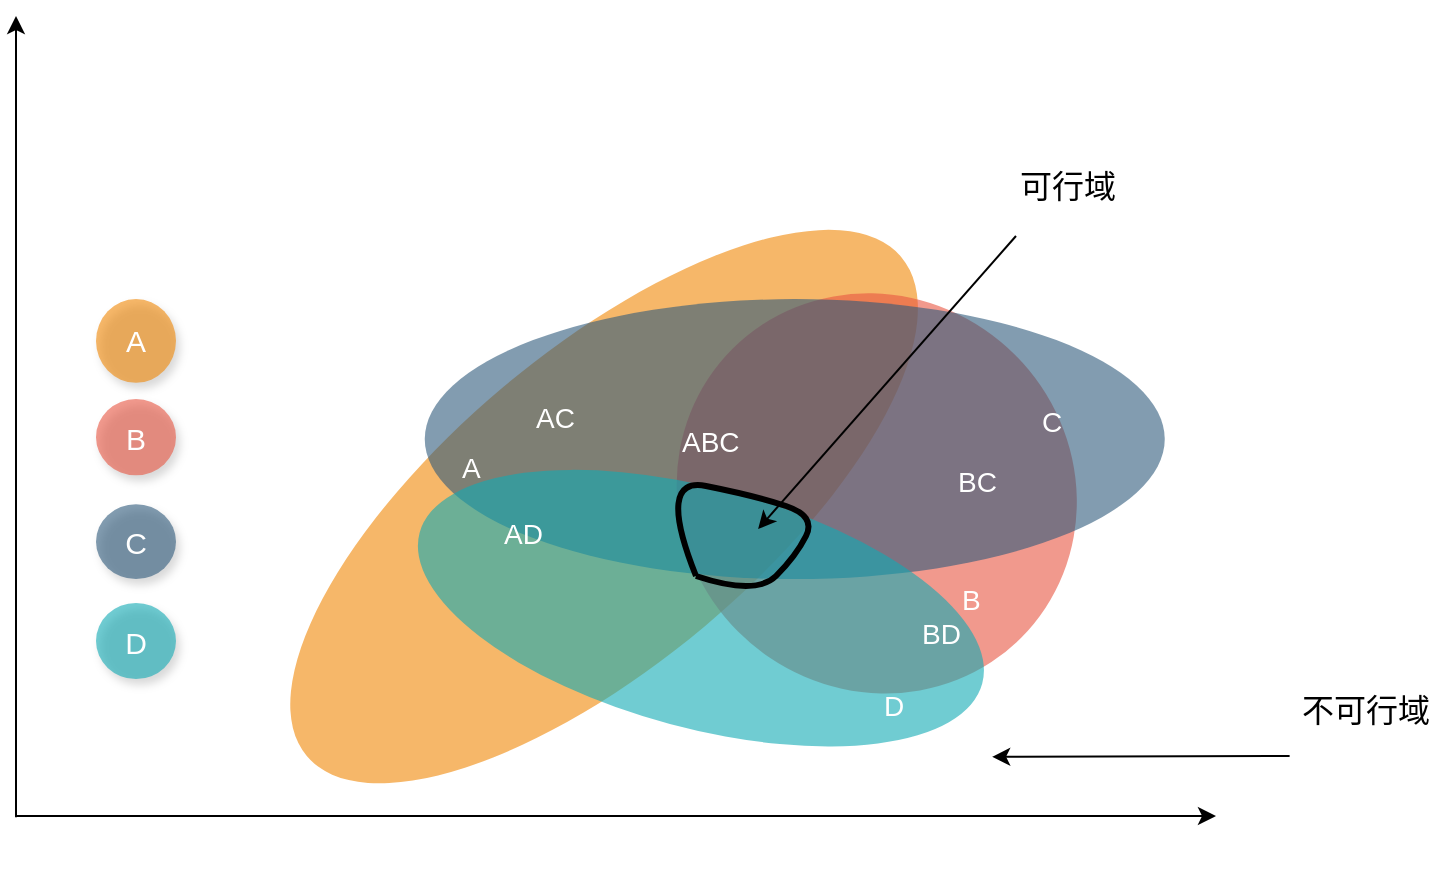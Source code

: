 <mxfile version="20.0.1" type="github">
  <diagram id="3228e29e-7158-1315-38df-8450db1d8a1d" name="Page-1">
    <mxGraphModel dx="1024" dy="633" grid="1" gridSize="10" guides="1" tooltips="1" connect="1" arrows="1" fold="1" page="1" pageScale="1" pageWidth="1169" pageHeight="827" background="none" math="0" shadow="0">
      <root>
        <mxCell id="0" />
        <mxCell id="1" parent="0" />
        <mxCell id="21541" value="" style="ellipse;whiteSpace=wrap;rotation=-40;fillColor=#F08705;opacity=60;strokeColor=none;html=1;" parent="1" vertex="1">
          <mxGeometry x="380.001" y="287.113" width="388.081" height="156.376" as="geometry" />
        </mxCell>
        <mxCell id="21542" value="" style="ellipse;whiteSpace=wrap;rotation=135;fillColor=#E85642;opacity=60;strokeColor=none;html=1;" parent="1" vertex="1">
          <mxGeometry x="612.463" y="256.562" width="195.802" height="204.28" as="geometry" />
        </mxCell>
        <mxCell id="21543" value="" style="ellipse;whiteSpace=wrap;fillColor=#2F5B7C;opacity=60;strokeColor=none;html=1;" parent="1" vertex="1">
          <mxGeometry x="484.38" y="261.557" width="370" height="140" as="geometry" />
        </mxCell>
        <mxCell id="21544" value="" style="ellipse;whiteSpace=wrap;fillColor=#12AAB5;opacity=60;strokeColor=none;rotation=15;html=1;" parent="1" vertex="1">
          <mxGeometry x="476.838" y="356.063" width="291.24" height="120" as="geometry" />
        </mxCell>
        <mxCell id="21546" value="A" style="text;spacingTop=-5;fontStyle=0;fontSize=14;html=1;fontColor=#FFFFFF;" parent="1" vertex="1">
          <mxGeometry x="501.38" y="336.058" width="30" height="20" as="geometry" />
        </mxCell>
        <mxCell id="21547" value="B" style="text;spacingTop=-5;fontStyle=0;fontSize=14;html=1;fontColor=#FFFFFF;" parent="1" vertex="1">
          <mxGeometry x="750.5" y="401.56" width="30" height="20" as="geometry" />
        </mxCell>
        <mxCell id="21548" value="C" style="text;spacingTop=-5;fontStyle=0;fontSize=14;html=1;fontColor=#FFFFFF;" parent="1" vertex="1">
          <mxGeometry x="791.265" y="312.748" width="30" height="20" as="geometry" />
        </mxCell>
        <mxCell id="21549" value="D" style="text;spacingTop=-5;fontStyle=0;fontSize=14;html=1;fontColor=#FFFFFF;" parent="1" vertex="1">
          <mxGeometry x="712.06" y="454.977" width="30" height="20" as="geometry" />
        </mxCell>
        <mxCell id="21551" value="AC" style="text;spacingTop=-5;fontStyle=0;fontSize=14;html=1;fontColor=#FFFFFF;" parent="1" vertex="1">
          <mxGeometry x="537.778" y="310.84" width="30" height="20" as="geometry" />
        </mxCell>
        <mxCell id="21552" value="BC" style="text;spacingTop=-5;fontStyle=0;fontSize=14;html=1;fontColor=#FFFFFF;" parent="1" vertex="1">
          <mxGeometry x="748.5" y="342.748" width="30" height="20" as="geometry" />
        </mxCell>
        <mxCell id="21553" value="ABC" style="text;spacingTop=-5;fontStyle=0;fontSize=14;html=1;fontColor=#FFFFFF;" parent="1" vertex="1">
          <mxGeometry x="611.38" y="322.748" width="30" height="20" as="geometry" />
        </mxCell>
        <mxCell id="21556" value="BD" style="text;spacingTop=-5;fontStyle=0;fontSize=14;html=1;fontColor=#FFFFFF;" parent="1" vertex="1">
          <mxGeometry x="731.044" y="419.152" width="30" height="20" as="geometry" />
        </mxCell>
        <mxCell id="21558" value="AD" style="text;spacingTop=-5;fontStyle=0;fontSize=14;html=1;fontColor=#FFFFFF;" parent="1" vertex="1">
          <mxGeometry x="522.061" y="369.209" width="30" height="20" as="geometry" />
        </mxCell>
        <mxCell id="21560" value="A" style="ellipse;whiteSpace=wrap;rotation=0;fillColor=#f08705;opacity=60;strokeColor=none;html=1;gradientColor=none;fontSize=15;fontColor=#FFFFFF;shadow=1;" parent="1" vertex="1">
          <mxGeometry x="320.0" y="261.555" width="40.0" height="41.869" as="geometry" />
        </mxCell>
        <mxCell id="21561" value="B" style="ellipse;whiteSpace=wrap;rotation=0;fillColor=#e85642;opacity=60;strokeColor=none;html=1;fontSize=15;fontColor=#FFFFFF;shadow=1;" parent="1" vertex="1">
          <mxGeometry x="320" y="311.555" width="40" height="38.092" as="geometry" />
        </mxCell>
        <mxCell id="21562" value="C" style="ellipse;whiteSpace=wrap;fillColor=#2f5b7c;opacity=60;strokeColor=none;html=1;fontSize=15;fontColor=#FFFFFF;shadow=1;" parent="1" vertex="1">
          <mxGeometry x="320" y="364.131" width="40" height="37.423" as="geometry" />
        </mxCell>
        <mxCell id="21563" value="D" style="ellipse;whiteSpace=wrap;fillColor=#12aab5;opacity=60;strokeColor=none;html=1;fontSize=15;fontColor=#FFFFFF;shadow=1;" parent="1" vertex="1">
          <mxGeometry x="320" y="413.462" width="40" height="38.092" as="geometry" />
        </mxCell>
        <mxCell id="7NP8okd-AqSySyYiOhPf-21567" value="" style="endArrow=classic;html=1;rounded=0;" edge="1" parent="1">
          <mxGeometry width="50" height="50" relative="1" as="geometry">
            <mxPoint x="280" y="520" as="sourcePoint" />
            <mxPoint x="880" y="520" as="targetPoint" />
          </mxGeometry>
        </mxCell>
        <mxCell id="7NP8okd-AqSySyYiOhPf-21568" value="" style="endArrow=classic;html=1;rounded=0;" edge="1" parent="1">
          <mxGeometry width="50" height="50" relative="1" as="geometry">
            <mxPoint x="280" y="520.67" as="sourcePoint" />
            <mxPoint x="280" y="120" as="targetPoint" />
          </mxGeometry>
        </mxCell>
        <mxCell id="7NP8okd-AqSySyYiOhPf-21571" value="" style="endArrow=classic;html=1;rounded=0;" edge="1" parent="1">
          <mxGeometry width="50" height="50" relative="1" as="geometry">
            <mxPoint x="780" y="230" as="sourcePoint" />
            <mxPoint x="651.04" y="376.56" as="targetPoint" />
          </mxGeometry>
        </mxCell>
        <mxCell id="7NP8okd-AqSySyYiOhPf-21576" value="" style="curved=1;endArrow=none;html=1;rounded=0;endFill=0;strokeWidth=3;" edge="1" parent="1">
          <mxGeometry width="50" height="50" relative="1" as="geometry">
            <mxPoint x="620" y="400" as="sourcePoint" />
            <mxPoint x="620" y="400" as="targetPoint" />
            <Array as="points">
              <mxPoint x="650" y="410" />
              <mxPoint x="670" y="390" />
              <mxPoint x="680" y="370" />
              <mxPoint x="650" y="360" />
              <mxPoint x="600" y="350" />
            </Array>
          </mxGeometry>
        </mxCell>
        <mxCell id="7NP8okd-AqSySyYiOhPf-21577" value="&lt;font style=&quot;font-size: 16px;&quot;&gt;可行域&lt;/font&gt;" style="text;html=1;strokeColor=none;fillColor=none;align=center;verticalAlign=middle;whiteSpace=wrap;rounded=0;shadow=1;" vertex="1" parent="1">
          <mxGeometry x="776.27" y="190" width="60" height="30" as="geometry" />
        </mxCell>
        <mxCell id="7NP8okd-AqSySyYiOhPf-21579" value="" style="endArrow=classic;html=1;rounded=0;" edge="1" parent="1">
          <mxGeometry width="50" height="50" relative="1" as="geometry">
            <mxPoint x="916.81" y="490" as="sourcePoint" />
            <mxPoint x="768.08" y="490.43" as="targetPoint" />
          </mxGeometry>
        </mxCell>
        <mxCell id="7NP8okd-AqSySyYiOhPf-21580" value="&lt;font style=&quot;font-size: 16px;&quot;&gt;不可行域&lt;/font&gt;" style="text;html=1;strokeColor=none;fillColor=none;align=center;verticalAlign=middle;whiteSpace=wrap;rounded=0;shadow=1;" vertex="1" parent="1">
          <mxGeometry x="920" y="451.55" width="70" height="30" as="geometry" />
        </mxCell>
      </root>
    </mxGraphModel>
  </diagram>
</mxfile>
